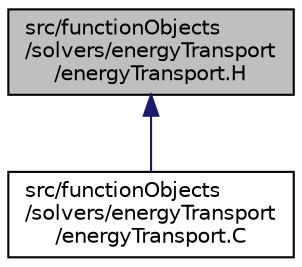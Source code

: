 digraph "src/functionObjects/solvers/energyTransport/energyTransport.H"
{
  bgcolor="transparent";
  edge [fontname="Helvetica",fontsize="10",labelfontname="Helvetica",labelfontsize="10"];
  node [fontname="Helvetica",fontsize="10",shape=record];
  Node1 [label="src/functionObjects\l/solvers/energyTransport\l/energyTransport.H",height=0.2,width=0.4,color="black", fillcolor="grey75", style="filled" fontcolor="black"];
  Node1 -> Node2 [dir="back",color="midnightblue",fontsize="10",style="solid",fontname="Helvetica"];
  Node2 [label="src/functionObjects\l/solvers/energyTransport\l/energyTransport.C",height=0.2,width=0.4,color="black",URL="$energyTransport_8C.html"];
}

